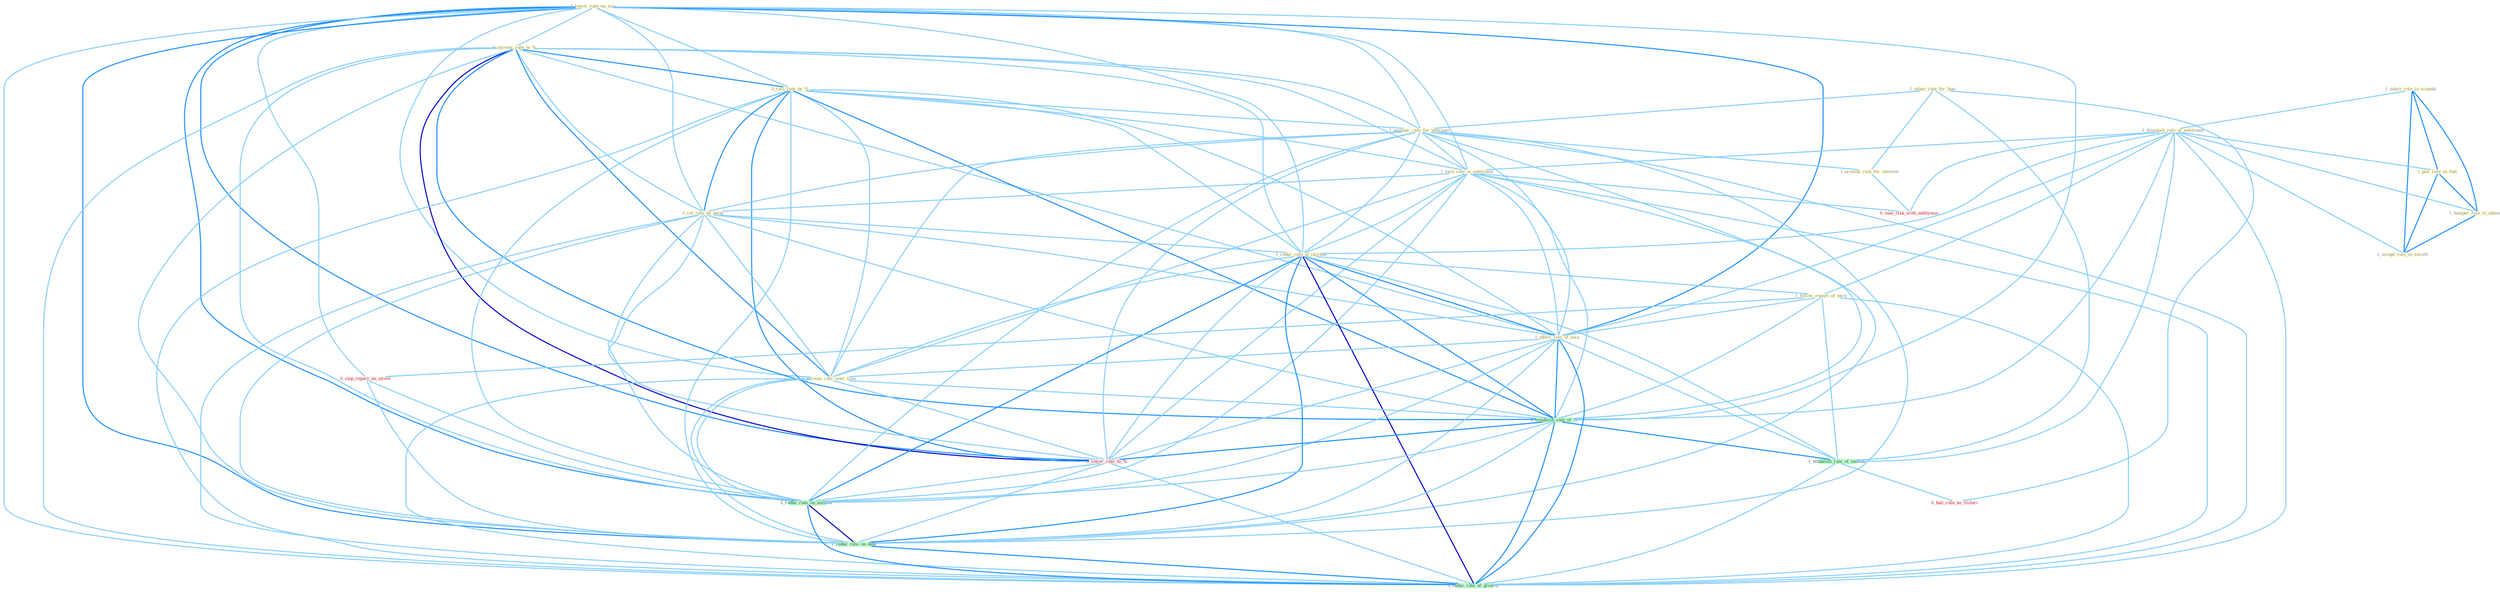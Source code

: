Graph G{ 
    node
    [shape=polygon,style=filled,width=.5,height=.06,color="#BDFCC9",fixedsize=true,fontsize=4,
    fontcolor="#2f4f4f"];
    {node
    [color="#ffffe0", fontcolor="#8b7d6b"] "1_admit_role_in_scandal " "1_lower_rate_on_issu " "0_increas_rate_to_% " "1_usher_rule_for_busi " "0_rais_rate_by_% " "1_announc_rate_for_yearnum " "1_diminish_role_of_entitynam " "1_turn_rate_at_entitynam " "0_cut_rate_by_point " "1_reduc_rate_of_increas " "1_present_risk_for_investor " "1_follow_report_of_earn " "1_plai_role_in_fuel " "1_affect_rate_of_issu " "1_hamper_role_in_attempt " "0_increas_rate_over_time " "1_occupi_role_in_societi "}
{node [color="#fff0f5", fontcolor="#b22222"] "0_lower_rate_to_% " "0_stop_report_on_street " "0_hail_rule_as_victori " "0_take_risk_with_entitynam "}
edge [color="#B0E2FF"];

	"1_admit_role_in_scandal " -- "1_diminish_role_of_entitynam " [w="1", color="#87cefa" ];
	"1_admit_role_in_scandal " -- "1_plai_role_in_fuel " [w="2", color="#1e90ff" , len=0.8];
	"1_admit_role_in_scandal " -- "1_hamper_role_in_attempt " [w="2", color="#1e90ff" , len=0.8];
	"1_admit_role_in_scandal " -- "1_occupi_role_in_societi " [w="2", color="#1e90ff" , len=0.8];
	"1_lower_rate_on_issu " -- "0_increas_rate_to_% " [w="1", color="#87cefa" ];
	"1_lower_rate_on_issu " -- "0_rais_rate_by_% " [w="1", color="#87cefa" ];
	"1_lower_rate_on_issu " -- "1_announc_rate_for_yearnum " [w="1", color="#87cefa" ];
	"1_lower_rate_on_issu " -- "1_turn_rate_at_entitynam " [w="1", color="#87cefa" ];
	"1_lower_rate_on_issu " -- "0_cut_rate_by_point " [w="1", color="#87cefa" ];
	"1_lower_rate_on_issu " -- "1_reduc_rate_of_increas " [w="1", color="#87cefa" ];
	"1_lower_rate_on_issu " -- "1_affect_rate_of_issu " [w="2", color="#1e90ff" , len=0.8];
	"1_lower_rate_on_issu " -- "0_increas_rate_over_time " [w="1", color="#87cefa" ];
	"1_lower_rate_on_issu " -- "1_establish_rate_of_% " [w="1", color="#87cefa" ];
	"1_lower_rate_on_issu " -- "0_lower_rate_to_% " [w="2", color="#1e90ff" , len=0.8];
	"1_lower_rate_on_issu " -- "0_stop_report_on_street " [w="1", color="#87cefa" ];
	"1_lower_rate_on_issu " -- "1_reduc_rate_on_million " [w="2", color="#1e90ff" , len=0.8];
	"1_lower_rate_on_issu " -- "1_reduc_rate_on_debt " [w="2", color="#1e90ff" , len=0.8];
	"1_lower_rate_on_issu " -- "1_reduc_rate_of_growth " [w="1", color="#87cefa" ];
	"0_increas_rate_to_% " -- "0_rais_rate_by_% " [w="2", color="#1e90ff" , len=0.8];
	"0_increas_rate_to_% " -- "1_announc_rate_for_yearnum " [w="1", color="#87cefa" ];
	"0_increas_rate_to_% " -- "1_turn_rate_at_entitynam " [w="1", color="#87cefa" ];
	"0_increas_rate_to_% " -- "0_cut_rate_by_point " [w="1", color="#87cefa" ];
	"0_increas_rate_to_% " -- "1_reduc_rate_of_increas " [w="1", color="#87cefa" ];
	"0_increas_rate_to_% " -- "1_affect_rate_of_issu " [w="1", color="#87cefa" ];
	"0_increas_rate_to_% " -- "0_increas_rate_over_time " [w="2", color="#1e90ff" , len=0.8];
	"0_increas_rate_to_% " -- "1_establish_rate_of_% " [w="2", color="#1e90ff" , len=0.8];
	"0_increas_rate_to_% " -- "0_lower_rate_to_% " [w="3", color="#0000cd" , len=0.6];
	"0_increas_rate_to_% " -- "1_reduc_rate_on_million " [w="1", color="#87cefa" ];
	"0_increas_rate_to_% " -- "1_reduc_rate_on_debt " [w="1", color="#87cefa" ];
	"0_increas_rate_to_% " -- "1_reduc_rate_of_growth " [w="1", color="#87cefa" ];
	"1_usher_rule_for_busi " -- "1_announc_rate_for_yearnum " [w="1", color="#87cefa" ];
	"1_usher_rule_for_busi " -- "1_present_risk_for_investor " [w="1", color="#87cefa" ];
	"1_usher_rule_for_busi " -- "1_establish_rule_of_immun " [w="1", color="#87cefa" ];
	"1_usher_rule_for_busi " -- "0_hail_rule_as_victori " [w="1", color="#87cefa" ];
	"0_rais_rate_by_% " -- "1_announc_rate_for_yearnum " [w="1", color="#87cefa" ];
	"0_rais_rate_by_% " -- "1_turn_rate_at_entitynam " [w="1", color="#87cefa" ];
	"0_rais_rate_by_% " -- "0_cut_rate_by_point " [w="2", color="#1e90ff" , len=0.8];
	"0_rais_rate_by_% " -- "1_reduc_rate_of_increas " [w="1", color="#87cefa" ];
	"0_rais_rate_by_% " -- "1_affect_rate_of_issu " [w="1", color="#87cefa" ];
	"0_rais_rate_by_% " -- "0_increas_rate_over_time " [w="1", color="#87cefa" ];
	"0_rais_rate_by_% " -- "1_establish_rate_of_% " [w="2", color="#1e90ff" , len=0.8];
	"0_rais_rate_by_% " -- "0_lower_rate_to_% " [w="2", color="#1e90ff" , len=0.8];
	"0_rais_rate_by_% " -- "1_reduc_rate_on_million " [w="1", color="#87cefa" ];
	"0_rais_rate_by_% " -- "1_reduc_rate_on_debt " [w="1", color="#87cefa" ];
	"0_rais_rate_by_% " -- "1_reduc_rate_of_growth " [w="1", color="#87cefa" ];
	"1_announc_rate_for_yearnum " -- "1_turn_rate_at_entitynam " [w="1", color="#87cefa" ];
	"1_announc_rate_for_yearnum " -- "0_cut_rate_by_point " [w="1", color="#87cefa" ];
	"1_announc_rate_for_yearnum " -- "1_reduc_rate_of_increas " [w="1", color="#87cefa" ];
	"1_announc_rate_for_yearnum " -- "1_present_risk_for_investor " [w="1", color="#87cefa" ];
	"1_announc_rate_for_yearnum " -- "1_affect_rate_of_issu " [w="1", color="#87cefa" ];
	"1_announc_rate_for_yearnum " -- "0_increas_rate_over_time " [w="1", color="#87cefa" ];
	"1_announc_rate_for_yearnum " -- "1_establish_rate_of_% " [w="1", color="#87cefa" ];
	"1_announc_rate_for_yearnum " -- "0_lower_rate_to_% " [w="1", color="#87cefa" ];
	"1_announc_rate_for_yearnum " -- "1_reduc_rate_on_million " [w="1", color="#87cefa" ];
	"1_announc_rate_for_yearnum " -- "1_reduc_rate_on_debt " [w="1", color="#87cefa" ];
	"1_announc_rate_for_yearnum " -- "1_reduc_rate_of_growth " [w="1", color="#87cefa" ];
	"1_diminish_role_of_entitynam " -- "1_turn_rate_at_entitynam " [w="1", color="#87cefa" ];
	"1_diminish_role_of_entitynam " -- "1_reduc_rate_of_increas " [w="1", color="#87cefa" ];
	"1_diminish_role_of_entitynam " -- "1_follow_report_of_earn " [w="1", color="#87cefa" ];
	"1_diminish_role_of_entitynam " -- "1_plai_role_in_fuel " [w="1", color="#87cefa" ];
	"1_diminish_role_of_entitynam " -- "1_affect_rate_of_issu " [w="1", color="#87cefa" ];
	"1_diminish_role_of_entitynam " -- "1_hamper_role_in_attempt " [w="1", color="#87cefa" ];
	"1_diminish_role_of_entitynam " -- "1_occupi_role_in_societi " [w="1", color="#87cefa" ];
	"1_diminish_role_of_entitynam " -- "1_establish_rate_of_% " [w="1", color="#87cefa" ];
	"1_diminish_role_of_entitynam " -- "1_establish_rule_of_immun " [w="1", color="#87cefa" ];
	"1_diminish_role_of_entitynam " -- "0_take_risk_with_entitynam " [w="1", color="#87cefa" ];
	"1_diminish_role_of_entitynam " -- "1_reduc_rate_of_growth " [w="1", color="#87cefa" ];
	"1_turn_rate_at_entitynam " -- "0_cut_rate_by_point " [w="1", color="#87cefa" ];
	"1_turn_rate_at_entitynam " -- "1_reduc_rate_of_increas " [w="1", color="#87cefa" ];
	"1_turn_rate_at_entitynam " -- "1_affect_rate_of_issu " [w="1", color="#87cefa" ];
	"1_turn_rate_at_entitynam " -- "0_increas_rate_over_time " [w="1", color="#87cefa" ];
	"1_turn_rate_at_entitynam " -- "1_establish_rate_of_% " [w="1", color="#87cefa" ];
	"1_turn_rate_at_entitynam " -- "0_lower_rate_to_% " [w="1", color="#87cefa" ];
	"1_turn_rate_at_entitynam " -- "1_reduc_rate_on_million " [w="1", color="#87cefa" ];
	"1_turn_rate_at_entitynam " -- "0_take_risk_with_entitynam " [w="1", color="#87cefa" ];
	"1_turn_rate_at_entitynam " -- "1_reduc_rate_on_debt " [w="1", color="#87cefa" ];
	"1_turn_rate_at_entitynam " -- "1_reduc_rate_of_growth " [w="1", color="#87cefa" ];
	"0_cut_rate_by_point " -- "1_reduc_rate_of_increas " [w="1", color="#87cefa" ];
	"0_cut_rate_by_point " -- "1_affect_rate_of_issu " [w="1", color="#87cefa" ];
	"0_cut_rate_by_point " -- "0_increas_rate_over_time " [w="1", color="#87cefa" ];
	"0_cut_rate_by_point " -- "1_establish_rate_of_% " [w="1", color="#87cefa" ];
	"0_cut_rate_by_point " -- "0_lower_rate_to_% " [w="1", color="#87cefa" ];
	"0_cut_rate_by_point " -- "1_reduc_rate_on_million " [w="1", color="#87cefa" ];
	"0_cut_rate_by_point " -- "1_reduc_rate_on_debt " [w="1", color="#87cefa" ];
	"0_cut_rate_by_point " -- "1_reduc_rate_of_growth " [w="1", color="#87cefa" ];
	"1_reduc_rate_of_increas " -- "1_follow_report_of_earn " [w="1", color="#87cefa" ];
	"1_reduc_rate_of_increas " -- "1_affect_rate_of_issu " [w="2", color="#1e90ff" , len=0.8];
	"1_reduc_rate_of_increas " -- "0_increas_rate_over_time " [w="1", color="#87cefa" ];
	"1_reduc_rate_of_increas " -- "1_establish_rate_of_% " [w="2", color="#1e90ff" , len=0.8];
	"1_reduc_rate_of_increas " -- "0_lower_rate_to_% " [w="1", color="#87cefa" ];
	"1_reduc_rate_of_increas " -- "1_establish_rule_of_immun " [w="1", color="#87cefa" ];
	"1_reduc_rate_of_increas " -- "1_reduc_rate_on_million " [w="2", color="#1e90ff" , len=0.8];
	"1_reduc_rate_of_increas " -- "1_reduc_rate_on_debt " [w="2", color="#1e90ff" , len=0.8];
	"1_reduc_rate_of_increas " -- "1_reduc_rate_of_growth " [w="3", color="#0000cd" , len=0.6];
	"1_present_risk_for_investor " -- "0_take_risk_with_entitynam " [w="1", color="#87cefa" ];
	"1_follow_report_of_earn " -- "1_affect_rate_of_issu " [w="1", color="#87cefa" ];
	"1_follow_report_of_earn " -- "1_establish_rate_of_% " [w="1", color="#87cefa" ];
	"1_follow_report_of_earn " -- "1_establish_rule_of_immun " [w="1", color="#87cefa" ];
	"1_follow_report_of_earn " -- "0_stop_report_on_street " [w="1", color="#87cefa" ];
	"1_follow_report_of_earn " -- "1_reduc_rate_of_growth " [w="1", color="#87cefa" ];
	"1_plai_role_in_fuel " -- "1_hamper_role_in_attempt " [w="2", color="#1e90ff" , len=0.8];
	"1_plai_role_in_fuel " -- "1_occupi_role_in_societi " [w="2", color="#1e90ff" , len=0.8];
	"1_affect_rate_of_issu " -- "0_increas_rate_over_time " [w="1", color="#87cefa" ];
	"1_affect_rate_of_issu " -- "1_establish_rate_of_% " [w="2", color="#1e90ff" , len=0.8];
	"1_affect_rate_of_issu " -- "0_lower_rate_to_% " [w="1", color="#87cefa" ];
	"1_affect_rate_of_issu " -- "1_establish_rule_of_immun " [w="1", color="#87cefa" ];
	"1_affect_rate_of_issu " -- "1_reduc_rate_on_million " [w="1", color="#87cefa" ];
	"1_affect_rate_of_issu " -- "1_reduc_rate_on_debt " [w="1", color="#87cefa" ];
	"1_affect_rate_of_issu " -- "1_reduc_rate_of_growth " [w="2", color="#1e90ff" , len=0.8];
	"1_hamper_role_in_attempt " -- "1_occupi_role_in_societi " [w="2", color="#1e90ff" , len=0.8];
	"0_increas_rate_over_time " -- "1_establish_rate_of_% " [w="1", color="#87cefa" ];
	"0_increas_rate_over_time " -- "0_lower_rate_to_% " [w="1", color="#87cefa" ];
	"0_increas_rate_over_time " -- "1_reduc_rate_on_million " [w="1", color="#87cefa" ];
	"0_increas_rate_over_time " -- "1_reduc_rate_on_debt " [w="1", color="#87cefa" ];
	"0_increas_rate_over_time " -- "1_reduc_rate_of_growth " [w="1", color="#87cefa" ];
	"1_establish_rate_of_% " -- "0_lower_rate_to_% " [w="2", color="#1e90ff" , len=0.8];
	"1_establish_rate_of_% " -- "1_establish_rule_of_immun " [w="2", color="#1e90ff" , len=0.8];
	"1_establish_rate_of_% " -- "1_reduc_rate_on_million " [w="1", color="#87cefa" ];
	"1_establish_rate_of_% " -- "1_reduc_rate_on_debt " [w="1", color="#87cefa" ];
	"1_establish_rate_of_% " -- "1_reduc_rate_of_growth " [w="2", color="#1e90ff" , len=0.8];
	"0_lower_rate_to_% " -- "1_reduc_rate_on_million " [w="1", color="#87cefa" ];
	"0_lower_rate_to_% " -- "1_reduc_rate_on_debt " [w="1", color="#87cefa" ];
	"0_lower_rate_to_% " -- "1_reduc_rate_of_growth " [w="1", color="#87cefa" ];
	"1_establish_rule_of_immun " -- "0_hail_rule_as_victori " [w="1", color="#87cefa" ];
	"1_establish_rule_of_immun " -- "1_reduc_rate_of_growth " [w="1", color="#87cefa" ];
	"0_stop_report_on_street " -- "1_reduc_rate_on_million " [w="1", color="#87cefa" ];
	"0_stop_report_on_street " -- "1_reduc_rate_on_debt " [w="1", color="#87cefa" ];
	"1_reduc_rate_on_million " -- "1_reduc_rate_on_debt " [w="3", color="#0000cd" , len=0.6];
	"1_reduc_rate_on_million " -- "1_reduc_rate_of_growth " [w="2", color="#1e90ff" , len=0.8];
	"1_reduc_rate_on_debt " -- "1_reduc_rate_of_growth " [w="2", color="#1e90ff" , len=0.8];
}